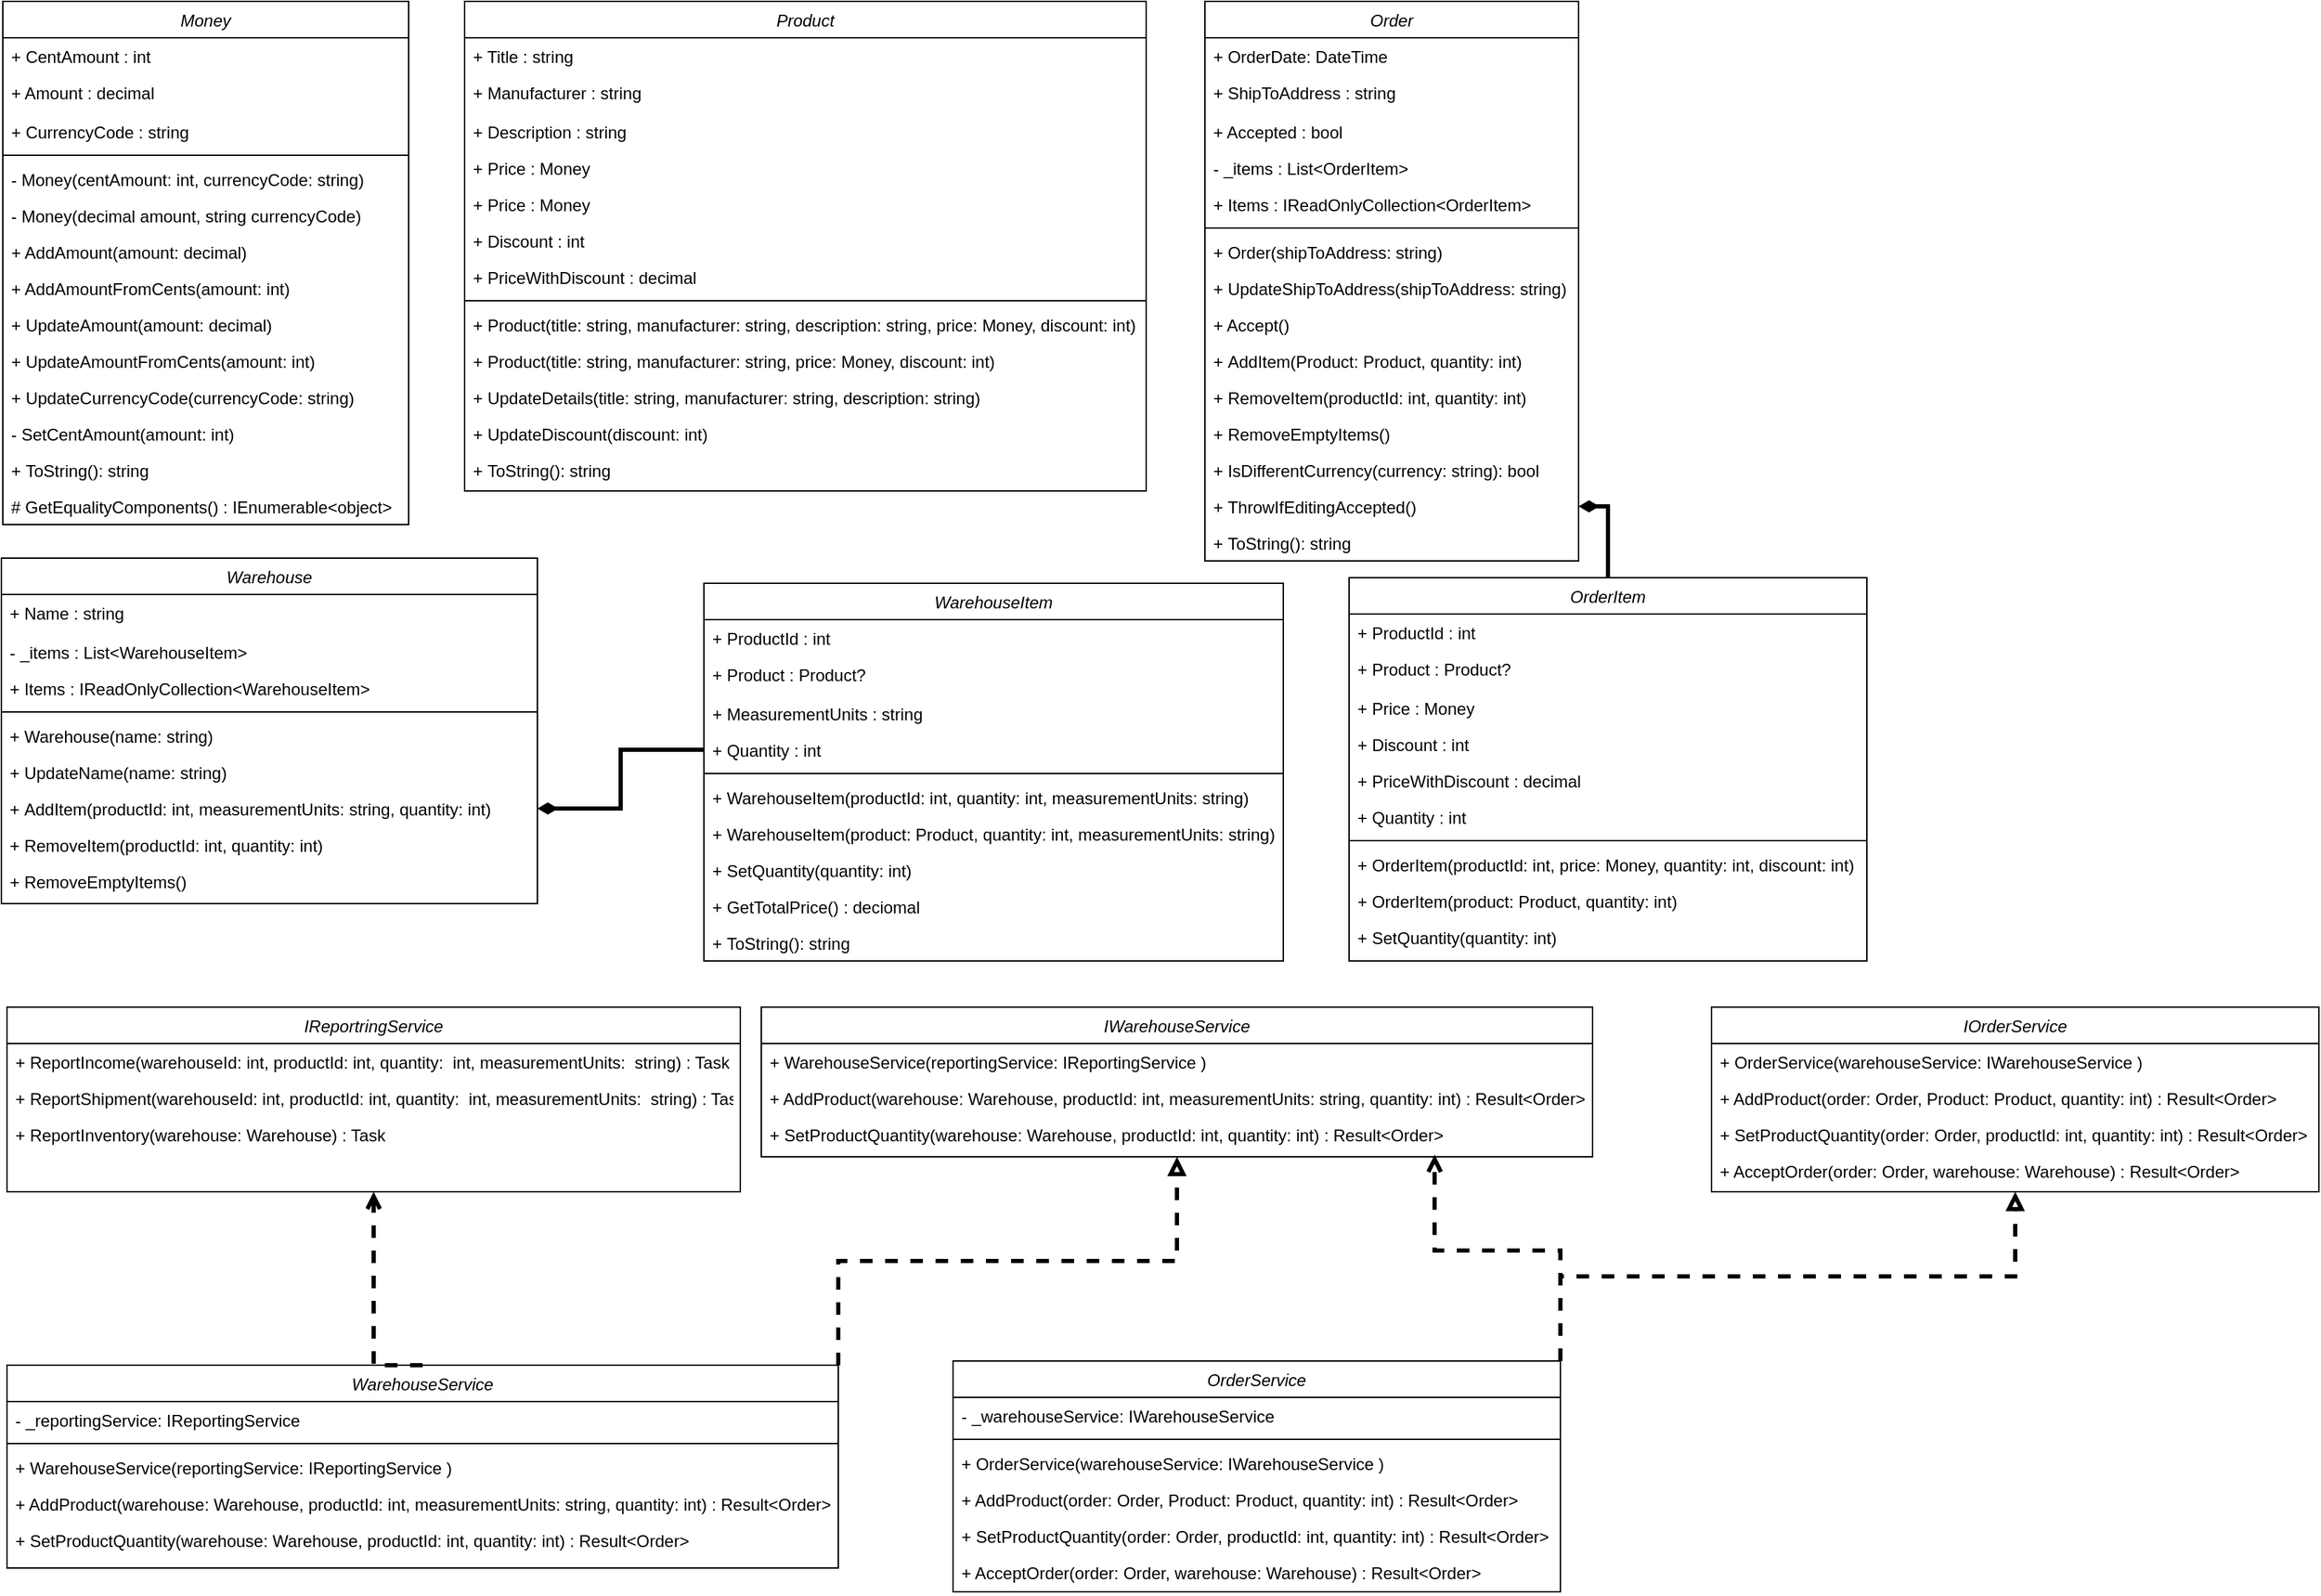 <mxfile version="24.0.4" type="device">
  <diagram id="C5RBs43oDa-KdzZeNtuy" name="Page-1">
    <mxGraphModel dx="1400" dy="707" grid="0" gridSize="10" guides="1" tooltips="1" connect="1" arrows="1" fold="1" page="0" pageScale="1" pageWidth="827" pageHeight="1169" background="none" math="0" shadow="0">
      <root>
        <mxCell id="WIyWlLk6GJQsqaUBKTNV-0" />
        <mxCell id="WIyWlLk6GJQsqaUBKTNV-1" parent="WIyWlLk6GJQsqaUBKTNV-0" />
        <mxCell id="zkfFHV4jXpPFQw0GAbJ--0" value="Money" style="swimlane;fontStyle=2;align=center;verticalAlign=top;childLayout=stackLayout;horizontal=1;startSize=26;horizontalStack=0;resizeParent=1;resizeLast=0;collapsible=1;marginBottom=0;rounded=0;shadow=0;strokeWidth=1;" parent="WIyWlLk6GJQsqaUBKTNV-1" vertex="1">
          <mxGeometry x="30" y="40" width="290" height="374" as="geometry">
            <mxRectangle x="30" y="40" width="160" height="26" as="alternateBounds" />
          </mxGeometry>
        </mxCell>
        <mxCell id="zkfFHV4jXpPFQw0GAbJ--1" value="+ CentAmount : int" style="text;align=left;verticalAlign=top;spacingLeft=4;spacingRight=4;overflow=hidden;rotatable=0;points=[[0,0.5],[1,0.5]];portConstraint=eastwest;" parent="zkfFHV4jXpPFQw0GAbJ--0" vertex="1">
          <mxGeometry y="26" width="290" height="26" as="geometry" />
        </mxCell>
        <mxCell id="zkfFHV4jXpPFQw0GAbJ--2" value="+ Amount : decimal" style="text;align=left;verticalAlign=top;spacingLeft=4;spacingRight=4;overflow=hidden;rotatable=0;points=[[0,0.5],[1,0.5]];portConstraint=eastwest;rounded=0;shadow=0;html=0;" parent="zkfFHV4jXpPFQw0GAbJ--0" vertex="1">
          <mxGeometry y="52" width="290" height="28" as="geometry" />
        </mxCell>
        <mxCell id="zkfFHV4jXpPFQw0GAbJ--3" value="+ CurrencyCode : string" style="text;align=left;verticalAlign=top;spacingLeft=4;spacingRight=4;overflow=hidden;rotatable=0;points=[[0,0.5],[1,0.5]];portConstraint=eastwest;rounded=0;shadow=0;html=0;" parent="zkfFHV4jXpPFQw0GAbJ--0" vertex="1">
          <mxGeometry y="80" width="290" height="26" as="geometry" />
        </mxCell>
        <mxCell id="zkfFHV4jXpPFQw0GAbJ--4" value="" style="line;html=1;strokeWidth=1;align=left;verticalAlign=middle;spacingTop=-1;spacingLeft=3;spacingRight=3;rotatable=0;labelPosition=right;points=[];portConstraint=eastwest;" parent="zkfFHV4jXpPFQw0GAbJ--0" vertex="1">
          <mxGeometry y="106" width="290" height="8" as="geometry" />
        </mxCell>
        <mxCell id="zkfFHV4jXpPFQw0GAbJ--5" value="- Money(centAmount: int, currencyCode: string)&#xa;" style="text;align=left;verticalAlign=top;spacingLeft=4;spacingRight=4;overflow=hidden;rotatable=0;points=[[0,0.5],[1,0.5]];portConstraint=eastwest;" parent="zkfFHV4jXpPFQw0GAbJ--0" vertex="1">
          <mxGeometry y="114" width="290" height="26" as="geometry" />
        </mxCell>
        <mxCell id="u1mcZyt787e0Bn2nRXui-6" value="- Money(decimal amount, string currencyCode)" style="text;align=left;verticalAlign=top;spacingLeft=4;spacingRight=4;overflow=hidden;rotatable=0;points=[[0,0.5],[1,0.5]];portConstraint=eastwest;" parent="zkfFHV4jXpPFQw0GAbJ--0" vertex="1">
          <mxGeometry y="140" width="290" height="26" as="geometry" />
        </mxCell>
        <mxCell id="u1mcZyt787e0Bn2nRXui-5" value="+ AddAmount(amount: decimal)" style="text;align=left;verticalAlign=top;spacingLeft=4;spacingRight=4;overflow=hidden;rotatable=0;points=[[0,0.5],[1,0.5]];portConstraint=eastwest;" parent="zkfFHV4jXpPFQw0GAbJ--0" vertex="1">
          <mxGeometry y="166" width="290" height="26" as="geometry" />
        </mxCell>
        <mxCell id="u1mcZyt787e0Bn2nRXui-1" value="+ AddAmountFromCents(amount: int)" style="text;align=left;verticalAlign=top;spacingLeft=4;spacingRight=4;overflow=hidden;rotatable=0;points=[[0,0.5],[1,0.5]];portConstraint=eastwest;" parent="zkfFHV4jXpPFQw0GAbJ--0" vertex="1">
          <mxGeometry y="192" width="290" height="26" as="geometry" />
        </mxCell>
        <mxCell id="u1mcZyt787e0Bn2nRXui-2" value="+ UpdateAmount(amount: decimal)" style="text;align=left;verticalAlign=top;spacingLeft=4;spacingRight=4;overflow=hidden;rotatable=0;points=[[0,0.5],[1,0.5]];portConstraint=eastwest;" parent="zkfFHV4jXpPFQw0GAbJ--0" vertex="1">
          <mxGeometry y="218" width="290" height="26" as="geometry" />
        </mxCell>
        <mxCell id="u1mcZyt787e0Bn2nRXui-3" value="+ UpdateAmountFromCents(amount: int)" style="text;align=left;verticalAlign=top;spacingLeft=4;spacingRight=4;overflow=hidden;rotatable=0;points=[[0,0.5],[1,0.5]];portConstraint=eastwest;" parent="zkfFHV4jXpPFQw0GAbJ--0" vertex="1">
          <mxGeometry y="244" width="290" height="26" as="geometry" />
        </mxCell>
        <mxCell id="u1mcZyt787e0Bn2nRXui-4" value="+ UpdateCurrencyCode(currencyCode: string)" style="text;align=left;verticalAlign=top;spacingLeft=4;spacingRight=4;overflow=hidden;rotatable=0;points=[[0,0.5],[1,0.5]];portConstraint=eastwest;" parent="zkfFHV4jXpPFQw0GAbJ--0" vertex="1">
          <mxGeometry y="270" width="290" height="26" as="geometry" />
        </mxCell>
        <mxCell id="u1mcZyt787e0Bn2nRXui-7" value="- SetCentAmount(amount: int)" style="text;align=left;verticalAlign=top;spacingLeft=4;spacingRight=4;overflow=hidden;rotatable=0;points=[[0,0.5],[1,0.5]];portConstraint=eastwest;" parent="zkfFHV4jXpPFQw0GAbJ--0" vertex="1">
          <mxGeometry y="296" width="290" height="26" as="geometry" />
        </mxCell>
        <mxCell id="u1mcZyt787e0Bn2nRXui-8" value="+ ToString(): string" style="text;align=left;verticalAlign=top;spacingLeft=4;spacingRight=4;overflow=hidden;rotatable=0;points=[[0,0.5],[1,0.5]];portConstraint=eastwest;" parent="zkfFHV4jXpPFQw0GAbJ--0" vertex="1">
          <mxGeometry y="322" width="290" height="26" as="geometry" />
        </mxCell>
        <mxCell id="u1mcZyt787e0Bn2nRXui-9" value="# GetEqualityComponents() : IEnumerable&lt;object&gt; " style="text;align=left;verticalAlign=top;spacingLeft=4;spacingRight=4;overflow=hidden;rotatable=0;points=[[0,0.5],[1,0.5]];portConstraint=eastwest;" parent="zkfFHV4jXpPFQw0GAbJ--0" vertex="1">
          <mxGeometry y="348" width="290" height="26" as="geometry" />
        </mxCell>
        <mxCell id="u1mcZyt787e0Bn2nRXui-10" value="Product" style="swimlane;fontStyle=2;align=center;verticalAlign=top;childLayout=stackLayout;horizontal=1;startSize=26;horizontalStack=0;resizeParent=1;resizeLast=0;collapsible=1;marginBottom=0;rounded=0;shadow=0;strokeWidth=1;" parent="WIyWlLk6GJQsqaUBKTNV-1" vertex="1">
          <mxGeometry x="360" y="40" width="487" height="350" as="geometry">
            <mxRectangle x="30" y="40" width="160" height="26" as="alternateBounds" />
          </mxGeometry>
        </mxCell>
        <mxCell id="u1mcZyt787e0Bn2nRXui-11" value="+ Title : string" style="text;align=left;verticalAlign=top;spacingLeft=4;spacingRight=4;overflow=hidden;rotatable=0;points=[[0,0.5],[1,0.5]];portConstraint=eastwest;" parent="u1mcZyt787e0Bn2nRXui-10" vertex="1">
          <mxGeometry y="26" width="487" height="26" as="geometry" />
        </mxCell>
        <mxCell id="u1mcZyt787e0Bn2nRXui-12" value="+ Manufacturer : string" style="text;align=left;verticalAlign=top;spacingLeft=4;spacingRight=4;overflow=hidden;rotatable=0;points=[[0,0.5],[1,0.5]];portConstraint=eastwest;rounded=0;shadow=0;html=0;" parent="u1mcZyt787e0Bn2nRXui-10" vertex="1">
          <mxGeometry y="52" width="487" height="28" as="geometry" />
        </mxCell>
        <mxCell id="u1mcZyt787e0Bn2nRXui-13" value="+ Description : string" style="text;align=left;verticalAlign=top;spacingLeft=4;spacingRight=4;overflow=hidden;rotatable=0;points=[[0,0.5],[1,0.5]];portConstraint=eastwest;rounded=0;shadow=0;html=0;" parent="u1mcZyt787e0Bn2nRXui-10" vertex="1">
          <mxGeometry y="80" width="487" height="26" as="geometry" />
        </mxCell>
        <mxCell id="u1mcZyt787e0Bn2nRXui-25" value="+ Price : Money" style="text;align=left;verticalAlign=top;spacingLeft=4;spacingRight=4;overflow=hidden;rotatable=0;points=[[0,0.5],[1,0.5]];portConstraint=eastwest;rounded=0;shadow=0;html=0;" parent="u1mcZyt787e0Bn2nRXui-10" vertex="1">
          <mxGeometry y="106" width="487" height="26" as="geometry" />
        </mxCell>
        <mxCell id="u1mcZyt787e0Bn2nRXui-26" value="+ Price : Money" style="text;align=left;verticalAlign=top;spacingLeft=4;spacingRight=4;overflow=hidden;rotatable=0;points=[[0,0.5],[1,0.5]];portConstraint=eastwest;rounded=0;shadow=0;html=0;" parent="u1mcZyt787e0Bn2nRXui-10" vertex="1">
          <mxGeometry y="132" width="487" height="26" as="geometry" />
        </mxCell>
        <mxCell id="u1mcZyt787e0Bn2nRXui-27" value="+ Discount : int" style="text;align=left;verticalAlign=top;spacingLeft=4;spacingRight=4;overflow=hidden;rotatable=0;points=[[0,0.5],[1,0.5]];portConstraint=eastwest;rounded=0;shadow=0;html=0;" parent="u1mcZyt787e0Bn2nRXui-10" vertex="1">
          <mxGeometry y="158" width="487" height="26" as="geometry" />
        </mxCell>
        <mxCell id="u1mcZyt787e0Bn2nRXui-28" value="+ PriceWithDiscount : decimal" style="text;align=left;verticalAlign=top;spacingLeft=4;spacingRight=4;overflow=hidden;rotatable=0;points=[[0,0.5],[1,0.5]];portConstraint=eastwest;rounded=0;shadow=0;html=0;" parent="u1mcZyt787e0Bn2nRXui-10" vertex="1">
          <mxGeometry y="184" width="487" height="26" as="geometry" />
        </mxCell>
        <mxCell id="u1mcZyt787e0Bn2nRXui-14" value="" style="line;html=1;strokeWidth=1;align=left;verticalAlign=middle;spacingTop=-1;spacingLeft=3;spacingRight=3;rotatable=0;labelPosition=right;points=[];portConstraint=eastwest;" parent="u1mcZyt787e0Bn2nRXui-10" vertex="1">
          <mxGeometry y="210" width="487" height="8" as="geometry" />
        </mxCell>
        <mxCell id="u1mcZyt787e0Bn2nRXui-15" value="+ Product(title: string, manufacturer: string, description: string, price: Money, discount: int)" style="text;align=left;verticalAlign=top;spacingLeft=4;spacingRight=4;overflow=hidden;rotatable=0;points=[[0,0.5],[1,0.5]];portConstraint=eastwest;" parent="u1mcZyt787e0Bn2nRXui-10" vertex="1">
          <mxGeometry y="218" width="487" height="26" as="geometry" />
        </mxCell>
        <mxCell id="u1mcZyt787e0Bn2nRXui-16" value="+ Product(title: string, manufacturer: string, price: Money, discount: int)" style="text;align=left;verticalAlign=top;spacingLeft=4;spacingRight=4;overflow=hidden;rotatable=0;points=[[0,0.5],[1,0.5]];portConstraint=eastwest;" parent="u1mcZyt787e0Bn2nRXui-10" vertex="1">
          <mxGeometry y="244" width="487" height="26" as="geometry" />
        </mxCell>
        <mxCell id="u1mcZyt787e0Bn2nRXui-17" value="+ UpdateDetails(title: string, manufacturer: string, description: string)" style="text;align=left;verticalAlign=top;spacingLeft=4;spacingRight=4;overflow=hidden;rotatable=0;points=[[0,0.5],[1,0.5]];portConstraint=eastwest;" parent="u1mcZyt787e0Bn2nRXui-10" vertex="1">
          <mxGeometry y="270" width="487" height="26" as="geometry" />
        </mxCell>
        <mxCell id="u1mcZyt787e0Bn2nRXui-18" value="+ UpdateDiscount(discount: int)" style="text;align=left;verticalAlign=top;spacingLeft=4;spacingRight=4;overflow=hidden;rotatable=0;points=[[0,0.5],[1,0.5]];portConstraint=eastwest;" parent="u1mcZyt787e0Bn2nRXui-10" vertex="1">
          <mxGeometry y="296" width="487" height="26" as="geometry" />
        </mxCell>
        <mxCell id="u1mcZyt787e0Bn2nRXui-23" value="+ ToString(): string" style="text;align=left;verticalAlign=top;spacingLeft=4;spacingRight=4;overflow=hidden;rotatable=0;points=[[0,0.5],[1,0.5]];portConstraint=eastwest;" parent="u1mcZyt787e0Bn2nRXui-10" vertex="1">
          <mxGeometry y="322" width="487" height="26" as="geometry" />
        </mxCell>
        <mxCell id="u1mcZyt787e0Bn2nRXui-29" value="Order" style="swimlane;fontStyle=2;align=center;verticalAlign=top;childLayout=stackLayout;horizontal=1;startSize=26;horizontalStack=0;resizeParent=1;resizeLast=0;collapsible=1;marginBottom=0;rounded=0;shadow=0;strokeWidth=1;" parent="WIyWlLk6GJQsqaUBKTNV-1" vertex="1">
          <mxGeometry x="889" y="40" width="267" height="400" as="geometry">
            <mxRectangle x="30" y="40" width="160" height="26" as="alternateBounds" />
          </mxGeometry>
        </mxCell>
        <mxCell id="u1mcZyt787e0Bn2nRXui-30" value="+ OrderDate: DateTime" style="text;align=left;verticalAlign=top;spacingLeft=4;spacingRight=4;overflow=hidden;rotatable=0;points=[[0,0.5],[1,0.5]];portConstraint=eastwest;" parent="u1mcZyt787e0Bn2nRXui-29" vertex="1">
          <mxGeometry y="26" width="267" height="26" as="geometry" />
        </mxCell>
        <mxCell id="u1mcZyt787e0Bn2nRXui-31" value="+ ShipToAddress : string" style="text;align=left;verticalAlign=top;spacingLeft=4;spacingRight=4;overflow=hidden;rotatable=0;points=[[0,0.5],[1,0.5]];portConstraint=eastwest;rounded=0;shadow=0;html=0;" parent="u1mcZyt787e0Bn2nRXui-29" vertex="1">
          <mxGeometry y="52" width="267" height="28" as="geometry" />
        </mxCell>
        <mxCell id="u1mcZyt787e0Bn2nRXui-32" value="+ Accepted : bool" style="text;align=left;verticalAlign=top;spacingLeft=4;spacingRight=4;overflow=hidden;rotatable=0;points=[[0,0.5],[1,0.5]];portConstraint=eastwest;rounded=0;shadow=0;html=0;" parent="u1mcZyt787e0Bn2nRXui-29" vertex="1">
          <mxGeometry y="80" width="267" height="26" as="geometry" />
        </mxCell>
        <mxCell id="u1mcZyt787e0Bn2nRXui-44" value="- _items : List&lt;OrderItem&gt; " style="text;align=left;verticalAlign=top;spacingLeft=4;spacingRight=4;overflow=hidden;rotatable=0;points=[[0,0.5],[1,0.5]];portConstraint=eastwest;rounded=0;shadow=0;html=0;" parent="u1mcZyt787e0Bn2nRXui-29" vertex="1">
          <mxGeometry y="106" width="267" height="26" as="geometry" />
        </mxCell>
        <mxCell id="u1mcZyt787e0Bn2nRXui-45" value="+ Items : IReadOnlyCollection&lt;OrderItem&gt;" style="text;align=left;verticalAlign=top;spacingLeft=4;spacingRight=4;overflow=hidden;rotatable=0;points=[[0,0.5],[1,0.5]];portConstraint=eastwest;rounded=0;shadow=0;html=0;" parent="u1mcZyt787e0Bn2nRXui-29" vertex="1">
          <mxGeometry y="132" width="267" height="26" as="geometry" />
        </mxCell>
        <mxCell id="u1mcZyt787e0Bn2nRXui-33" value="" style="line;html=1;strokeWidth=1;align=left;verticalAlign=middle;spacingTop=-1;spacingLeft=3;spacingRight=3;rotatable=0;labelPosition=right;points=[];portConstraint=eastwest;" parent="u1mcZyt787e0Bn2nRXui-29" vertex="1">
          <mxGeometry y="158" width="267" height="8" as="geometry" />
        </mxCell>
        <mxCell id="u1mcZyt787e0Bn2nRXui-34" value="+ Order(shipToAddress: string)" style="text;align=left;verticalAlign=top;spacingLeft=4;spacingRight=4;overflow=hidden;rotatable=0;points=[[0,0.5],[1,0.5]];portConstraint=eastwest;" parent="u1mcZyt787e0Bn2nRXui-29" vertex="1">
          <mxGeometry y="166" width="267" height="26" as="geometry" />
        </mxCell>
        <mxCell id="u1mcZyt787e0Bn2nRXui-35" value="+ UpdateShipToAddress(shipToAddress: string)" style="text;align=left;verticalAlign=top;spacingLeft=4;spacingRight=4;overflow=hidden;rotatable=0;points=[[0,0.5],[1,0.5]];portConstraint=eastwest;" parent="u1mcZyt787e0Bn2nRXui-29" vertex="1">
          <mxGeometry y="192" width="267" height="26" as="geometry" />
        </mxCell>
        <mxCell id="u1mcZyt787e0Bn2nRXui-36" value="+ Accept()" style="text;align=left;verticalAlign=top;spacingLeft=4;spacingRight=4;overflow=hidden;rotatable=0;points=[[0,0.5],[1,0.5]];portConstraint=eastwest;" parent="u1mcZyt787e0Bn2nRXui-29" vertex="1">
          <mxGeometry y="218" width="267" height="26" as="geometry" />
        </mxCell>
        <mxCell id="u1mcZyt787e0Bn2nRXui-37" value="+ AddItem(Product: Product, quantity: int)" style="text;align=left;verticalAlign=top;spacingLeft=4;spacingRight=4;overflow=hidden;rotatable=0;points=[[0,0.5],[1,0.5]];portConstraint=eastwest;" parent="u1mcZyt787e0Bn2nRXui-29" vertex="1">
          <mxGeometry y="244" width="267" height="26" as="geometry" />
        </mxCell>
        <mxCell id="u1mcZyt787e0Bn2nRXui-38" value="+ RemoveItem(productId: int, quantity: int)" style="text;align=left;verticalAlign=top;spacingLeft=4;spacingRight=4;overflow=hidden;rotatable=0;points=[[0,0.5],[1,0.5]];portConstraint=eastwest;" parent="u1mcZyt787e0Bn2nRXui-29" vertex="1">
          <mxGeometry y="270" width="267" height="26" as="geometry" />
        </mxCell>
        <mxCell id="u1mcZyt787e0Bn2nRXui-39" value="+ RemoveEmptyItems()" style="text;align=left;verticalAlign=top;spacingLeft=4;spacingRight=4;overflow=hidden;rotatable=0;points=[[0,0.5],[1,0.5]];portConstraint=eastwest;" parent="u1mcZyt787e0Bn2nRXui-29" vertex="1">
          <mxGeometry y="296" width="267" height="26" as="geometry" />
        </mxCell>
        <mxCell id="u1mcZyt787e0Bn2nRXui-40" value="+ IsDifferentCurrency(currency: string): bool" style="text;align=left;verticalAlign=top;spacingLeft=4;spacingRight=4;overflow=hidden;rotatable=0;points=[[0,0.5],[1,0.5]];portConstraint=eastwest;" parent="u1mcZyt787e0Bn2nRXui-29" vertex="1">
          <mxGeometry y="322" width="267" height="26" as="geometry" />
        </mxCell>
        <mxCell id="u1mcZyt787e0Bn2nRXui-41" value="+ ThrowIfEditingAccepted()" style="text;align=left;verticalAlign=top;spacingLeft=4;spacingRight=4;overflow=hidden;rotatable=0;points=[[0,0.5],[1,0.5]];portConstraint=eastwest;" parent="u1mcZyt787e0Bn2nRXui-29" vertex="1">
          <mxGeometry y="348" width="267" height="26" as="geometry" />
        </mxCell>
        <mxCell id="u1mcZyt787e0Bn2nRXui-42" value="+ ToString(): string" style="text;align=left;verticalAlign=top;spacingLeft=4;spacingRight=4;overflow=hidden;rotatable=0;points=[[0,0.5],[1,0.5]];portConstraint=eastwest;" parent="u1mcZyt787e0Bn2nRXui-29" vertex="1">
          <mxGeometry y="374" width="267" height="26" as="geometry" />
        </mxCell>
        <mxCell id="SoW4D8ZceJYF9kH-OoYj-1" value="" style="edgeStyle=orthogonalEdgeStyle;rounded=0;orthogonalLoop=1;jettySize=auto;html=1;endArrow=diamondThin;endFill=1;strokeWidth=3;" edge="1" parent="WIyWlLk6GJQsqaUBKTNV-1" source="u1mcZyt787e0Bn2nRXui-46" target="u1mcZyt787e0Bn2nRXui-41">
          <mxGeometry relative="1" as="geometry" />
        </mxCell>
        <mxCell id="u1mcZyt787e0Bn2nRXui-46" value="OrderItem" style="swimlane;fontStyle=2;align=center;verticalAlign=top;childLayout=stackLayout;horizontal=1;startSize=26;horizontalStack=0;resizeParent=1;resizeLast=0;collapsible=1;marginBottom=0;rounded=0;shadow=0;strokeWidth=1;" parent="WIyWlLk6GJQsqaUBKTNV-1" vertex="1">
          <mxGeometry x="992" y="452" width="370" height="274" as="geometry">
            <mxRectangle x="30" y="40" width="160" height="26" as="alternateBounds" />
          </mxGeometry>
        </mxCell>
        <mxCell id="u1mcZyt787e0Bn2nRXui-47" value="+ ProductId : int" style="text;align=left;verticalAlign=top;spacingLeft=4;spacingRight=4;overflow=hidden;rotatable=0;points=[[0,0.5],[1,0.5]];portConstraint=eastwest;" parent="u1mcZyt787e0Bn2nRXui-46" vertex="1">
          <mxGeometry y="26" width="370" height="26" as="geometry" />
        </mxCell>
        <mxCell id="u1mcZyt787e0Bn2nRXui-48" value="+ Product : Product?" style="text;align=left;verticalAlign=top;spacingLeft=4;spacingRight=4;overflow=hidden;rotatable=0;points=[[0,0.5],[1,0.5]];portConstraint=eastwest;rounded=0;shadow=0;html=0;" parent="u1mcZyt787e0Bn2nRXui-46" vertex="1">
          <mxGeometry y="52" width="370" height="28" as="geometry" />
        </mxCell>
        <mxCell id="u1mcZyt787e0Bn2nRXui-49" value="+ Price : Money" style="text;align=left;verticalAlign=top;spacingLeft=4;spacingRight=4;overflow=hidden;rotatable=0;points=[[0,0.5],[1,0.5]];portConstraint=eastwest;rounded=0;shadow=0;html=0;" parent="u1mcZyt787e0Bn2nRXui-46" vertex="1">
          <mxGeometry y="80" width="370" height="26" as="geometry" />
        </mxCell>
        <mxCell id="u1mcZyt787e0Bn2nRXui-50" value="+ Discount : int " style="text;align=left;verticalAlign=top;spacingLeft=4;spacingRight=4;overflow=hidden;rotatable=0;points=[[0,0.5],[1,0.5]];portConstraint=eastwest;rounded=0;shadow=0;html=0;" parent="u1mcZyt787e0Bn2nRXui-46" vertex="1">
          <mxGeometry y="106" width="370" height="26" as="geometry" />
        </mxCell>
        <mxCell id="u1mcZyt787e0Bn2nRXui-51" value="+ PriceWithDiscount : decimal" style="text;align=left;verticalAlign=top;spacingLeft=4;spacingRight=4;overflow=hidden;rotatable=0;points=[[0,0.5],[1,0.5]];portConstraint=eastwest;rounded=0;shadow=0;html=0;" parent="u1mcZyt787e0Bn2nRXui-46" vertex="1">
          <mxGeometry y="132" width="370" height="26" as="geometry" />
        </mxCell>
        <mxCell id="u1mcZyt787e0Bn2nRXui-62" value="+ Quantity : int" style="text;align=left;verticalAlign=top;spacingLeft=4;spacingRight=4;overflow=hidden;rotatable=0;points=[[0,0.5],[1,0.5]];portConstraint=eastwest;rounded=0;shadow=0;html=0;" parent="u1mcZyt787e0Bn2nRXui-46" vertex="1">
          <mxGeometry y="158" width="370" height="26" as="geometry" />
        </mxCell>
        <mxCell id="u1mcZyt787e0Bn2nRXui-52" value="" style="line;html=1;strokeWidth=1;align=left;verticalAlign=middle;spacingTop=-1;spacingLeft=3;spacingRight=3;rotatable=0;labelPosition=right;points=[];portConstraint=eastwest;" parent="u1mcZyt787e0Bn2nRXui-46" vertex="1">
          <mxGeometry y="184" width="370" height="8" as="geometry" />
        </mxCell>
        <mxCell id="u1mcZyt787e0Bn2nRXui-53" value="+ OrderItem(productId: int, price: Money, quantity: int, discount: int)" style="text;align=left;verticalAlign=top;spacingLeft=4;spacingRight=4;overflow=hidden;rotatable=0;points=[[0,0.5],[1,0.5]];portConstraint=eastwest;" parent="u1mcZyt787e0Bn2nRXui-46" vertex="1">
          <mxGeometry y="192" width="370" height="26" as="geometry" />
        </mxCell>
        <mxCell id="u1mcZyt787e0Bn2nRXui-54" value="+ OrderItem(product: Product, quantity: int)" style="text;align=left;verticalAlign=top;spacingLeft=4;spacingRight=4;overflow=hidden;rotatable=0;points=[[0,0.5],[1,0.5]];portConstraint=eastwest;" parent="u1mcZyt787e0Bn2nRXui-46" vertex="1">
          <mxGeometry y="218" width="370" height="26" as="geometry" />
        </mxCell>
        <mxCell id="u1mcZyt787e0Bn2nRXui-55" value="+ SetQuantity(quantity: int)" style="text;align=left;verticalAlign=top;spacingLeft=4;spacingRight=4;overflow=hidden;rotatable=0;points=[[0,0.5],[1,0.5]];portConstraint=eastwest;" parent="u1mcZyt787e0Bn2nRXui-46" vertex="1">
          <mxGeometry y="244" width="370" height="26" as="geometry" />
        </mxCell>
        <mxCell id="u1mcZyt787e0Bn2nRXui-63" value="Warehouse" style="swimlane;fontStyle=2;align=center;verticalAlign=top;childLayout=stackLayout;horizontal=1;startSize=26;horizontalStack=0;resizeParent=1;resizeLast=0;collapsible=1;marginBottom=0;rounded=0;shadow=0;strokeWidth=1;" parent="WIyWlLk6GJQsqaUBKTNV-1" vertex="1">
          <mxGeometry x="29" y="438" width="383" height="247" as="geometry">
            <mxRectangle x="30" y="40" width="160" height="26" as="alternateBounds" />
          </mxGeometry>
        </mxCell>
        <mxCell id="u1mcZyt787e0Bn2nRXui-65" value="+ Name : string" style="text;align=left;verticalAlign=top;spacingLeft=4;spacingRight=4;overflow=hidden;rotatable=0;points=[[0,0.5],[1,0.5]];portConstraint=eastwest;rounded=0;shadow=0;html=0;" parent="u1mcZyt787e0Bn2nRXui-63" vertex="1">
          <mxGeometry y="26" width="383" height="28" as="geometry" />
        </mxCell>
        <mxCell id="u1mcZyt787e0Bn2nRXui-67" value="- _items : List&lt;WarehouseItem&gt; " style="text;align=left;verticalAlign=top;spacingLeft=4;spacingRight=4;overflow=hidden;rotatable=0;points=[[0,0.5],[1,0.5]];portConstraint=eastwest;rounded=0;shadow=0;html=0;" parent="u1mcZyt787e0Bn2nRXui-63" vertex="1">
          <mxGeometry y="54" width="383" height="26" as="geometry" />
        </mxCell>
        <mxCell id="u1mcZyt787e0Bn2nRXui-68" value="+ Items : IReadOnlyCollection&lt;WarehouseItem&gt;" style="text;align=left;verticalAlign=top;spacingLeft=4;spacingRight=4;overflow=hidden;rotatable=0;points=[[0,0.5],[1,0.5]];portConstraint=eastwest;rounded=0;shadow=0;html=0;" parent="u1mcZyt787e0Bn2nRXui-63" vertex="1">
          <mxGeometry y="80" width="383" height="26" as="geometry" />
        </mxCell>
        <mxCell id="u1mcZyt787e0Bn2nRXui-69" value="" style="line;html=1;strokeWidth=1;align=left;verticalAlign=middle;spacingTop=-1;spacingLeft=3;spacingRight=3;rotatable=0;labelPosition=right;points=[];portConstraint=eastwest;" parent="u1mcZyt787e0Bn2nRXui-63" vertex="1">
          <mxGeometry y="106" width="383" height="8" as="geometry" />
        </mxCell>
        <mxCell id="u1mcZyt787e0Bn2nRXui-70" value="+ Warehouse(name: string)" style="text;align=left;verticalAlign=top;spacingLeft=4;spacingRight=4;overflow=hidden;rotatable=0;points=[[0,0.5],[1,0.5]];portConstraint=eastwest;" parent="u1mcZyt787e0Bn2nRXui-63" vertex="1">
          <mxGeometry y="114" width="383" height="26" as="geometry" />
        </mxCell>
        <mxCell id="u1mcZyt787e0Bn2nRXui-71" value="+ UpdateName(name: string)" style="text;align=left;verticalAlign=top;spacingLeft=4;spacingRight=4;overflow=hidden;rotatable=0;points=[[0,0.5],[1,0.5]];portConstraint=eastwest;" parent="u1mcZyt787e0Bn2nRXui-63" vertex="1">
          <mxGeometry y="140" width="383" height="26" as="geometry" />
        </mxCell>
        <mxCell id="u1mcZyt787e0Bn2nRXui-73" value="+ AddItem(productId: int, measurementUnits: string, quantity: int)" style="text;align=left;verticalAlign=top;spacingLeft=4;spacingRight=4;overflow=hidden;rotatable=0;points=[[0,0.5],[1,0.5]];portConstraint=eastwest;" parent="u1mcZyt787e0Bn2nRXui-63" vertex="1">
          <mxGeometry y="166" width="383" height="26" as="geometry" />
        </mxCell>
        <mxCell id="u1mcZyt787e0Bn2nRXui-74" value="+ RemoveItem(productId: int, quantity: int)" style="text;align=left;verticalAlign=top;spacingLeft=4;spacingRight=4;overflow=hidden;rotatable=0;points=[[0,0.5],[1,0.5]];portConstraint=eastwest;" parent="u1mcZyt787e0Bn2nRXui-63" vertex="1">
          <mxGeometry y="192" width="383" height="26" as="geometry" />
        </mxCell>
        <mxCell id="u1mcZyt787e0Bn2nRXui-75" value="+ RemoveEmptyItems()" style="text;align=left;verticalAlign=top;spacingLeft=4;spacingRight=4;overflow=hidden;rotatable=0;points=[[0,0.5],[1,0.5]];portConstraint=eastwest;" parent="u1mcZyt787e0Bn2nRXui-63" vertex="1">
          <mxGeometry y="218" width="383" height="26" as="geometry" />
        </mxCell>
        <mxCell id="u1mcZyt787e0Bn2nRXui-79" value="WarehouseItem" style="swimlane;fontStyle=2;align=center;verticalAlign=top;childLayout=stackLayout;horizontal=1;startSize=26;horizontalStack=0;resizeParent=1;resizeLast=0;collapsible=1;marginBottom=0;rounded=0;shadow=0;strokeWidth=1;" parent="WIyWlLk6GJQsqaUBKTNV-1" vertex="1">
          <mxGeometry x="531" y="456" width="414" height="270" as="geometry">
            <mxRectangle x="30" y="40" width="160" height="26" as="alternateBounds" />
          </mxGeometry>
        </mxCell>
        <mxCell id="u1mcZyt787e0Bn2nRXui-80" value="+ ProductId : int" style="text;align=left;verticalAlign=top;spacingLeft=4;spacingRight=4;overflow=hidden;rotatable=0;points=[[0,0.5],[1,0.5]];portConstraint=eastwest;" parent="u1mcZyt787e0Bn2nRXui-79" vertex="1">
          <mxGeometry y="26" width="414" height="26" as="geometry" />
        </mxCell>
        <mxCell id="u1mcZyt787e0Bn2nRXui-81" value="+ Product : Product?" style="text;align=left;verticalAlign=top;spacingLeft=4;spacingRight=4;overflow=hidden;rotatable=0;points=[[0,0.5],[1,0.5]];portConstraint=eastwest;rounded=0;shadow=0;html=0;" parent="u1mcZyt787e0Bn2nRXui-79" vertex="1">
          <mxGeometry y="52" width="414" height="28" as="geometry" />
        </mxCell>
        <mxCell id="u1mcZyt787e0Bn2nRXui-82" value="+ MeasurementUnits : string" style="text;align=left;verticalAlign=top;spacingLeft=4;spacingRight=4;overflow=hidden;rotatable=0;points=[[0,0.5],[1,0.5]];portConstraint=eastwest;rounded=0;shadow=0;html=0;" parent="u1mcZyt787e0Bn2nRXui-79" vertex="1">
          <mxGeometry y="80" width="414" height="26" as="geometry" />
        </mxCell>
        <mxCell id="u1mcZyt787e0Bn2nRXui-85" value="+ Quantity : int" style="text;align=left;verticalAlign=top;spacingLeft=4;spacingRight=4;overflow=hidden;rotatable=0;points=[[0,0.5],[1,0.5]];portConstraint=eastwest;rounded=0;shadow=0;html=0;" parent="u1mcZyt787e0Bn2nRXui-79" vertex="1">
          <mxGeometry y="106" width="414" height="26" as="geometry" />
        </mxCell>
        <mxCell id="u1mcZyt787e0Bn2nRXui-86" value="" style="line;html=1;strokeWidth=1;align=left;verticalAlign=middle;spacingTop=-1;spacingLeft=3;spacingRight=3;rotatable=0;labelPosition=right;points=[];portConstraint=eastwest;" parent="u1mcZyt787e0Bn2nRXui-79" vertex="1">
          <mxGeometry y="132" width="414" height="8" as="geometry" />
        </mxCell>
        <mxCell id="u1mcZyt787e0Bn2nRXui-87" value="+ WarehouseItem(productId: int, quantity: int, measurementUnits: string)" style="text;align=left;verticalAlign=top;spacingLeft=4;spacingRight=4;overflow=hidden;rotatable=0;points=[[0,0.5],[1,0.5]];portConstraint=eastwest;" parent="u1mcZyt787e0Bn2nRXui-79" vertex="1">
          <mxGeometry y="140" width="414" height="26" as="geometry" />
        </mxCell>
        <mxCell id="u1mcZyt787e0Bn2nRXui-88" value="+ WarehouseItem(product: Product, quantity: int, measurementUnits: string)" style="text;align=left;verticalAlign=top;spacingLeft=4;spacingRight=4;overflow=hidden;rotatable=0;points=[[0,0.5],[1,0.5]];portConstraint=eastwest;" parent="u1mcZyt787e0Bn2nRXui-79" vertex="1">
          <mxGeometry y="166" width="414" height="26" as="geometry" />
        </mxCell>
        <mxCell id="u1mcZyt787e0Bn2nRXui-89" value="+ SetQuantity(quantity: int)" style="text;align=left;verticalAlign=top;spacingLeft=4;spacingRight=4;overflow=hidden;rotatable=0;points=[[0,0.5],[1,0.5]];portConstraint=eastwest;" parent="u1mcZyt787e0Bn2nRXui-79" vertex="1">
          <mxGeometry y="192" width="414" height="26" as="geometry" />
        </mxCell>
        <mxCell id="u1mcZyt787e0Bn2nRXui-90" value="+ GetTotalPrice() : deciomal" style="text;align=left;verticalAlign=top;spacingLeft=4;spacingRight=4;overflow=hidden;rotatable=0;points=[[0,0.5],[1,0.5]];portConstraint=eastwest;" parent="u1mcZyt787e0Bn2nRXui-79" vertex="1">
          <mxGeometry y="218" width="414" height="26" as="geometry" />
        </mxCell>
        <mxCell id="u1mcZyt787e0Bn2nRXui-91" value="+ ToString(): string" style="text;align=left;verticalAlign=top;spacingLeft=4;spacingRight=4;overflow=hidden;rotatable=0;points=[[0,0.5],[1,0.5]];portConstraint=eastwest;" parent="u1mcZyt787e0Bn2nRXui-79" vertex="1">
          <mxGeometry y="244" width="414" height="26" as="geometry" />
        </mxCell>
        <mxCell id="u1mcZyt787e0Bn2nRXui-92" value="OrderService" style="swimlane;fontStyle=2;align=center;verticalAlign=top;childLayout=stackLayout;horizontal=1;startSize=26;horizontalStack=0;resizeParent=1;resizeLast=0;collapsible=1;marginBottom=0;rounded=0;shadow=0;strokeWidth=1;" parent="WIyWlLk6GJQsqaUBKTNV-1" vertex="1">
          <mxGeometry x="709" y="1012" width="434" height="165" as="geometry">
            <mxRectangle x="30" y="40" width="160" height="26" as="alternateBounds" />
          </mxGeometry>
        </mxCell>
        <mxCell id="u1mcZyt787e0Bn2nRXui-93" value="- _warehouseService: IWarehouseService" style="text;align=left;verticalAlign=top;spacingLeft=4;spacingRight=4;overflow=hidden;rotatable=0;points=[[0,0.5],[1,0.5]];portConstraint=eastwest;" parent="u1mcZyt787e0Bn2nRXui-92" vertex="1">
          <mxGeometry y="26" width="434" height="26" as="geometry" />
        </mxCell>
        <mxCell id="u1mcZyt787e0Bn2nRXui-98" value="" style="line;html=1;strokeWidth=1;align=left;verticalAlign=middle;spacingTop=-1;spacingLeft=3;spacingRight=3;rotatable=0;labelPosition=right;points=[];portConstraint=eastwest;" parent="u1mcZyt787e0Bn2nRXui-92" vertex="1">
          <mxGeometry y="52" width="434" height="8" as="geometry" />
        </mxCell>
        <mxCell id="u1mcZyt787e0Bn2nRXui-99" value="+ OrderService(warehouseService: IWarehouseService )" style="text;align=left;verticalAlign=top;spacingLeft=4;spacingRight=4;overflow=hidden;rotatable=0;points=[[0,0.5],[1,0.5]];portConstraint=eastwest;" parent="u1mcZyt787e0Bn2nRXui-92" vertex="1">
          <mxGeometry y="60" width="434" height="26" as="geometry" />
        </mxCell>
        <mxCell id="u1mcZyt787e0Bn2nRXui-100" value="+ AddProduct(order: Order, Product: Product, quantity: int) : Result&lt;Order&gt; " style="text;align=left;verticalAlign=top;spacingLeft=4;spacingRight=4;overflow=hidden;rotatable=0;points=[[0,0.5],[1,0.5]];portConstraint=eastwest;" parent="u1mcZyt787e0Bn2nRXui-92" vertex="1">
          <mxGeometry y="86" width="434" height="26" as="geometry" />
        </mxCell>
        <mxCell id="u1mcZyt787e0Bn2nRXui-101" value="+ SetProductQuantity(order: Order, productId: int, quantity: int) : Result&lt;Order&gt; " style="text;align=left;verticalAlign=top;spacingLeft=4;spacingRight=4;overflow=hidden;rotatable=0;points=[[0,0.5],[1,0.5]];portConstraint=eastwest;" parent="u1mcZyt787e0Bn2nRXui-92" vertex="1">
          <mxGeometry y="112" width="434" height="26" as="geometry" />
        </mxCell>
        <mxCell id="u1mcZyt787e0Bn2nRXui-102" value="+ AcceptOrder(order: Order, warehouse: Warehouse) : Result&lt;Order&gt; " style="text;align=left;verticalAlign=top;spacingLeft=4;spacingRight=4;overflow=hidden;rotatable=0;points=[[0,0.5],[1,0.5]];portConstraint=eastwest;" parent="u1mcZyt787e0Bn2nRXui-92" vertex="1">
          <mxGeometry y="138" width="434" height="26" as="geometry" />
        </mxCell>
        <mxCell id="u1mcZyt787e0Bn2nRXui-136" value="" style="edgeStyle=orthogonalEdgeStyle;rounded=0;orthogonalLoop=1;jettySize=auto;html=1;dashed=1;strokeWidth=3;endArrow=open;endFill=0;exitX=1;exitY=0;exitDx=0;exitDy=0;entryX=0.81;entryY=1.055;entryDx=0;entryDy=0;entryPerimeter=0;" parent="WIyWlLk6GJQsqaUBKTNV-1" source="u1mcZyt787e0Bn2nRXui-92" target="u1mcZyt787e0Bn2nRXui-127" edge="1">
          <mxGeometry relative="1" as="geometry">
            <mxPoint x="1054" y="883" as="targetPoint" />
            <Array as="points">
              <mxPoint x="1054" y="933" />
            </Array>
          </mxGeometry>
        </mxCell>
        <mxCell id="u1mcZyt787e0Bn2nRXui-108" value="WarehouseService" style="swimlane;fontStyle=2;align=center;verticalAlign=top;childLayout=stackLayout;horizontal=1;startSize=26;horizontalStack=0;resizeParent=1;resizeLast=0;collapsible=1;marginBottom=0;rounded=0;shadow=0;strokeWidth=1;" parent="WIyWlLk6GJQsqaUBKTNV-1" vertex="1">
          <mxGeometry x="33" y="1015" width="594" height="145" as="geometry">
            <mxRectangle x="30" y="40" width="160" height="26" as="alternateBounds" />
          </mxGeometry>
        </mxCell>
        <mxCell id="u1mcZyt787e0Bn2nRXui-109" value="- _reportingService: IReportingService" style="text;align=left;verticalAlign=top;spacingLeft=4;spacingRight=4;overflow=hidden;rotatable=0;points=[[0,0.5],[1,0.5]];portConstraint=eastwest;" parent="u1mcZyt787e0Bn2nRXui-108" vertex="1">
          <mxGeometry y="26" width="594" height="26" as="geometry" />
        </mxCell>
        <mxCell id="u1mcZyt787e0Bn2nRXui-110" value="" style="line;html=1;strokeWidth=1;align=left;verticalAlign=middle;spacingTop=-1;spacingLeft=3;spacingRight=3;rotatable=0;labelPosition=right;points=[];portConstraint=eastwest;" parent="u1mcZyt787e0Bn2nRXui-108" vertex="1">
          <mxGeometry y="52" width="594" height="8" as="geometry" />
        </mxCell>
        <mxCell id="u1mcZyt787e0Bn2nRXui-111" value="+ WarehouseService(reportingService: IReportingService )" style="text;align=left;verticalAlign=top;spacingLeft=4;spacingRight=4;overflow=hidden;rotatable=0;points=[[0,0.5],[1,0.5]];portConstraint=eastwest;" parent="u1mcZyt787e0Bn2nRXui-108" vertex="1">
          <mxGeometry y="60" width="594" height="26" as="geometry" />
        </mxCell>
        <mxCell id="u1mcZyt787e0Bn2nRXui-112" value="+ AddProduct(warehouse: Warehouse, productId: int, measurementUnits: string, quantity: int) : Result&lt;Order&gt; " style="text;align=left;verticalAlign=top;spacingLeft=4;spacingRight=4;overflow=hidden;rotatable=0;points=[[0,0.5],[1,0.5]];portConstraint=eastwest;" parent="u1mcZyt787e0Bn2nRXui-108" vertex="1">
          <mxGeometry y="86" width="594" height="26" as="geometry" />
        </mxCell>
        <mxCell id="u1mcZyt787e0Bn2nRXui-113" value="+ SetProductQuantity(warehouse: Warehouse, productId: int, quantity: int) : Result&lt;Order&gt; " style="text;align=left;verticalAlign=top;spacingLeft=4;spacingRight=4;overflow=hidden;rotatable=0;points=[[0,0.5],[1,0.5]];portConstraint=eastwest;" parent="u1mcZyt787e0Bn2nRXui-108" vertex="1">
          <mxGeometry y="112" width="594" height="26" as="geometry" />
        </mxCell>
        <mxCell id="u1mcZyt787e0Bn2nRXui-115" value="IOrderService" style="swimlane;fontStyle=2;align=center;verticalAlign=top;childLayout=stackLayout;horizontal=1;startSize=26;horizontalStack=0;resizeParent=1;resizeLast=0;collapsible=1;marginBottom=0;rounded=0;shadow=0;strokeWidth=1;" parent="WIyWlLk6GJQsqaUBKTNV-1" vertex="1">
          <mxGeometry x="1251" y="759" width="434" height="132" as="geometry">
            <mxRectangle x="30" y="40" width="160" height="26" as="alternateBounds" />
          </mxGeometry>
        </mxCell>
        <mxCell id="u1mcZyt787e0Bn2nRXui-118" value="+ OrderService(warehouseService: IWarehouseService )" style="text;align=left;verticalAlign=top;spacingLeft=4;spacingRight=4;overflow=hidden;rotatable=0;points=[[0,0.5],[1,0.5]];portConstraint=eastwest;" parent="u1mcZyt787e0Bn2nRXui-115" vertex="1">
          <mxGeometry y="26" width="434" height="26" as="geometry" />
        </mxCell>
        <mxCell id="u1mcZyt787e0Bn2nRXui-119" value="+ AddProduct(order: Order, Product: Product, quantity: int) : Result&lt;Order&gt; " style="text;align=left;verticalAlign=top;spacingLeft=4;spacingRight=4;overflow=hidden;rotatable=0;points=[[0,0.5],[1,0.5]];portConstraint=eastwest;" parent="u1mcZyt787e0Bn2nRXui-115" vertex="1">
          <mxGeometry y="52" width="434" height="26" as="geometry" />
        </mxCell>
        <mxCell id="u1mcZyt787e0Bn2nRXui-120" value="+ SetProductQuantity(order: Order, productId: int, quantity: int) : Result&lt;Order&gt; " style="text;align=left;verticalAlign=top;spacingLeft=4;spacingRight=4;overflow=hidden;rotatable=0;points=[[0,0.5],[1,0.5]];portConstraint=eastwest;" parent="u1mcZyt787e0Bn2nRXui-115" vertex="1">
          <mxGeometry y="78" width="434" height="26" as="geometry" />
        </mxCell>
        <mxCell id="u1mcZyt787e0Bn2nRXui-121" value="+ AcceptOrder(order: Order, warehouse: Warehouse) : Result&lt;Order&gt; " style="text;align=left;verticalAlign=top;spacingLeft=4;spacingRight=4;overflow=hidden;rotatable=0;points=[[0,0.5],[1,0.5]];portConstraint=eastwest;" parent="u1mcZyt787e0Bn2nRXui-115" vertex="1">
          <mxGeometry y="104" width="434" height="26" as="geometry" />
        </mxCell>
        <mxCell id="u1mcZyt787e0Bn2nRXui-122" value="IWarehouseService" style="swimlane;fontStyle=2;align=center;verticalAlign=top;childLayout=stackLayout;horizontal=1;startSize=26;horizontalStack=0;resizeParent=1;resizeLast=0;collapsible=1;marginBottom=0;rounded=0;shadow=0;strokeWidth=1;" parent="WIyWlLk6GJQsqaUBKTNV-1" vertex="1">
          <mxGeometry x="572" y="759" width="594" height="107" as="geometry">
            <mxRectangle x="30" y="40" width="160" height="26" as="alternateBounds" />
          </mxGeometry>
        </mxCell>
        <mxCell id="u1mcZyt787e0Bn2nRXui-125" value="+ WarehouseService(reportingService: IReportingService )" style="text;align=left;verticalAlign=top;spacingLeft=4;spacingRight=4;overflow=hidden;rotatable=0;points=[[0,0.5],[1,0.5]];portConstraint=eastwest;" parent="u1mcZyt787e0Bn2nRXui-122" vertex="1">
          <mxGeometry y="26" width="594" height="26" as="geometry" />
        </mxCell>
        <mxCell id="u1mcZyt787e0Bn2nRXui-126" value="+ AddProduct(warehouse: Warehouse, productId: int, measurementUnits: string, quantity: int) : Result&lt;Order&gt; " style="text;align=left;verticalAlign=top;spacingLeft=4;spacingRight=4;overflow=hidden;rotatable=0;points=[[0,0.5],[1,0.5]];portConstraint=eastwest;" parent="u1mcZyt787e0Bn2nRXui-122" vertex="1">
          <mxGeometry y="52" width="594" height="26" as="geometry" />
        </mxCell>
        <mxCell id="u1mcZyt787e0Bn2nRXui-127" value="+ SetProductQuantity(warehouse: Warehouse, productId: int, quantity: int) : Result&lt;Order&gt; " style="text;align=left;verticalAlign=top;spacingLeft=4;spacingRight=4;overflow=hidden;rotatable=0;points=[[0,0.5],[1,0.5]];portConstraint=eastwest;" parent="u1mcZyt787e0Bn2nRXui-122" vertex="1">
          <mxGeometry y="78" width="594" height="26" as="geometry" />
        </mxCell>
        <mxCell id="u1mcZyt787e0Bn2nRXui-128" value="" style="edgeStyle=orthogonalEdgeStyle;rounded=0;orthogonalLoop=1;jettySize=auto;html=1;endArrow=block;endFill=0;dashed=1;strokeWidth=3;exitX=1;exitY=0;exitDx=0;exitDy=0;entryX=0.5;entryY=1;entryDx=0;entryDy=0;" parent="WIyWlLk6GJQsqaUBKTNV-1" source="u1mcZyt787e0Bn2nRXui-108" target="u1mcZyt787e0Bn2nRXui-122" edge="1">
          <mxGeometry relative="1" as="geometry" />
        </mxCell>
        <mxCell id="u1mcZyt787e0Bn2nRXui-129" value="" style="edgeStyle=orthogonalEdgeStyle;rounded=0;orthogonalLoop=1;jettySize=auto;html=1;endArrow=block;endFill=0;dashed=1;strokeWidth=3;exitX=1;exitY=0;exitDx=0;exitDy=0;entryX=0.5;entryY=1;entryDx=0;entryDy=0;" parent="WIyWlLk6GJQsqaUBKTNV-1" source="u1mcZyt787e0Bn2nRXui-92" target="u1mcZyt787e0Bn2nRXui-115" edge="1">
          <mxGeometry relative="1" as="geometry">
            <mxPoint x="434" y="281" as="sourcePoint" />
            <mxPoint x="511" y="335" as="targetPoint" />
          </mxGeometry>
        </mxCell>
        <mxCell id="u1mcZyt787e0Bn2nRXui-131" value="IReportringService" style="swimlane;fontStyle=2;align=center;verticalAlign=top;childLayout=stackLayout;horizontal=1;startSize=26;horizontalStack=0;resizeParent=1;resizeLast=0;collapsible=1;marginBottom=0;rounded=0;shadow=0;strokeWidth=1;" parent="WIyWlLk6GJQsqaUBKTNV-1" vertex="1">
          <mxGeometry x="33" y="759" width="524" height="132" as="geometry">
            <mxRectangle x="30" y="40" width="160" height="26" as="alternateBounds" />
          </mxGeometry>
        </mxCell>
        <mxCell id="u1mcZyt787e0Bn2nRXui-132" value="+ ReportIncome(warehouseId: int, productId: int, quantity:  int, measurementUnits:  string) : Task" style="text;align=left;verticalAlign=top;spacingLeft=4;spacingRight=4;overflow=hidden;rotatable=0;points=[[0,0.5],[1,0.5]];portConstraint=eastwest;" parent="u1mcZyt787e0Bn2nRXui-131" vertex="1">
          <mxGeometry y="26" width="524" height="26" as="geometry" />
        </mxCell>
        <mxCell id="u1mcZyt787e0Bn2nRXui-133" value="+ ReportShipment(warehouseId: int, productId: int, quantity:  int, measurementUnits:  string) : Task" style="text;align=left;verticalAlign=top;spacingLeft=4;spacingRight=4;overflow=hidden;rotatable=0;points=[[0,0.5],[1,0.5]];portConstraint=eastwest;" parent="u1mcZyt787e0Bn2nRXui-131" vertex="1">
          <mxGeometry y="52" width="524" height="26" as="geometry" />
        </mxCell>
        <mxCell id="u1mcZyt787e0Bn2nRXui-135" value="+ ReportInventory(warehouse: Warehouse) : Task " style="text;align=left;verticalAlign=top;spacingLeft=4;spacingRight=4;overflow=hidden;rotatable=0;points=[[0,0.5],[1,0.5]];portConstraint=eastwest;" parent="u1mcZyt787e0Bn2nRXui-131" vertex="1">
          <mxGeometry y="78" width="524" height="26" as="geometry" />
        </mxCell>
        <mxCell id="u1mcZyt787e0Bn2nRXui-137" value="" style="edgeStyle=orthogonalEdgeStyle;rounded=0;orthogonalLoop=1;jettySize=auto;html=1;dashed=1;strokeWidth=3;endArrow=open;endFill=0;exitX=0.5;exitY=0;exitDx=0;exitDy=0;entryX=0.5;entryY=1;entryDx=0;entryDy=0;" parent="WIyWlLk6GJQsqaUBKTNV-1" source="u1mcZyt787e0Bn2nRXui-108" target="u1mcZyt787e0Bn2nRXui-131" edge="1">
          <mxGeometry relative="1" as="geometry">
            <mxPoint x="412" y="221" as="sourcePoint" />
            <mxPoint x="373" y="791" as="targetPoint" />
            <Array as="points">
              <mxPoint x="295" y="950" />
              <mxPoint x="295" y="950" />
            </Array>
          </mxGeometry>
        </mxCell>
        <mxCell id="SoW4D8ZceJYF9kH-OoYj-0" value="" style="edgeStyle=orthogonalEdgeStyle;rounded=0;orthogonalLoop=1;jettySize=auto;html=1;endArrow=diamondThin;endFill=1;strokeWidth=3;" edge="1" parent="WIyWlLk6GJQsqaUBKTNV-1" source="u1mcZyt787e0Bn2nRXui-85" target="u1mcZyt787e0Bn2nRXui-73">
          <mxGeometry relative="1" as="geometry" />
        </mxCell>
      </root>
    </mxGraphModel>
  </diagram>
</mxfile>
